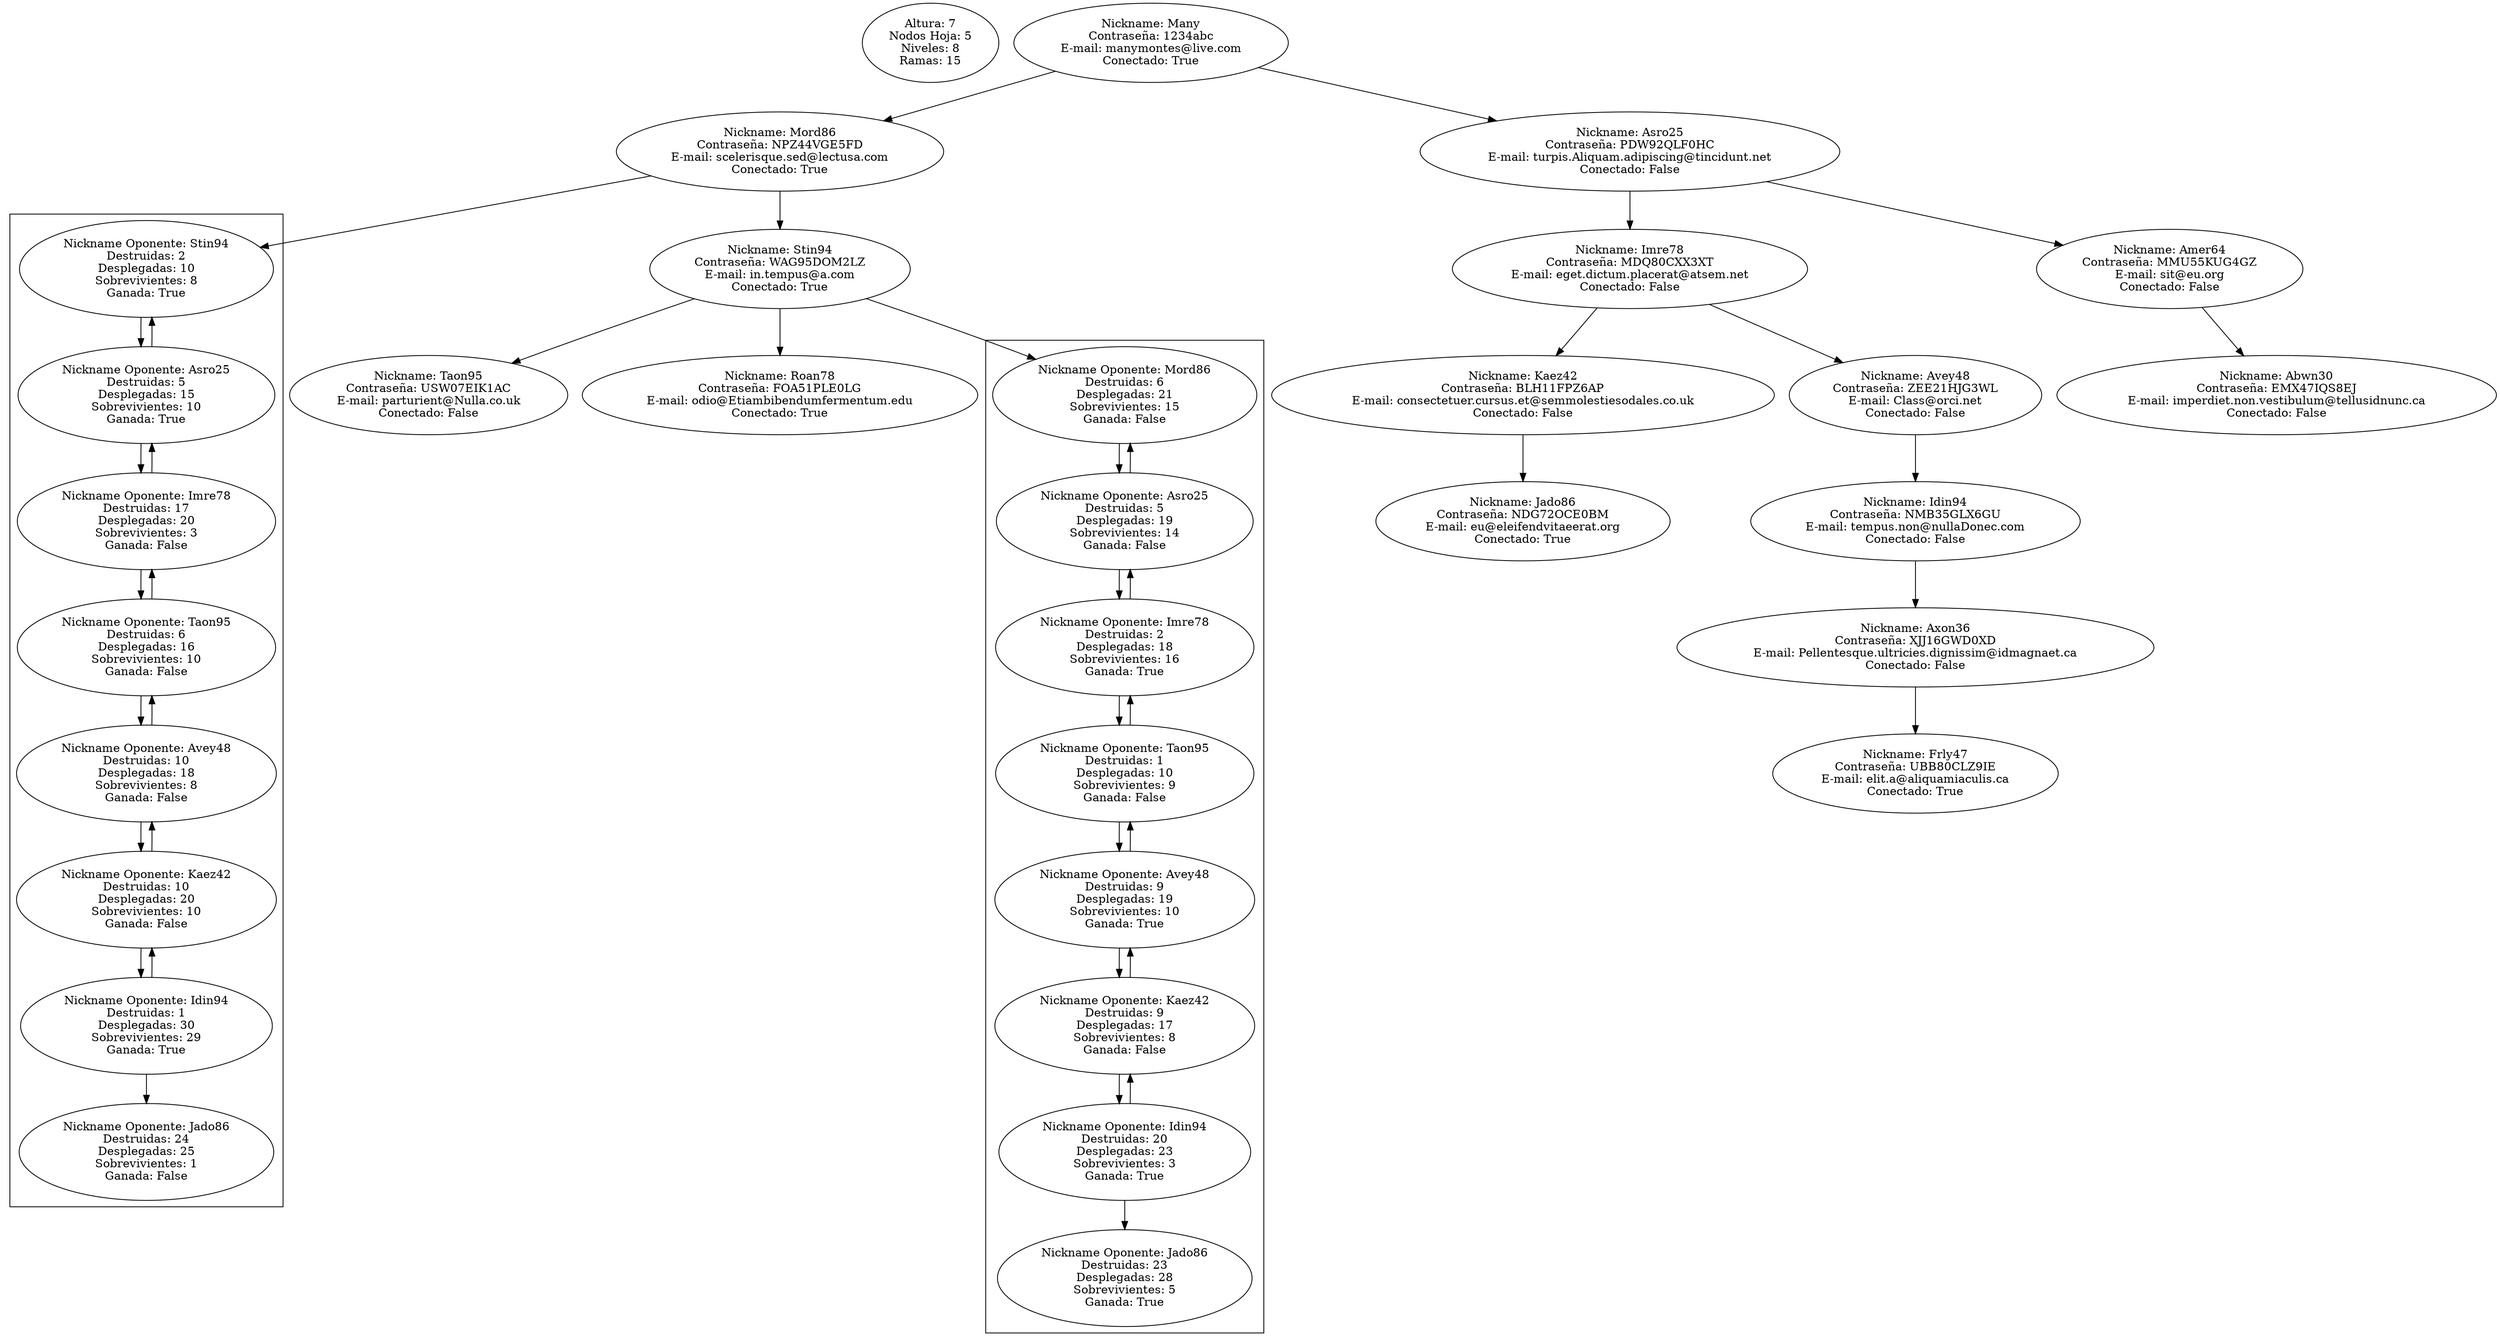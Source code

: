 digraph g{
"Altura: 7
Nodos Hoja: 5
Niveles: 8
Ramas: 15";
	"Nickname: Many
Contraseña: 1234abc
E-mail: manymontes@live.com
Conectado: True" -> "Nickname: Mord86
Contraseña: NPZ44VGE5FD
E-mail: scelerisque.sed@lectusa.com
Conectado: True";
	"Nickname: Many
Contraseña: 1234abc
E-mail: manymontes@live.com
Conectado: True" -> "Nickname: Asro25
Contraseña: PDW92QLF0HC
E-mail: turpis.Aliquam.adipiscing@tincidunt.net
Conectado: False";
	"Nickname: Mord86
Contraseña: NPZ44VGE5FD
E-mail: scelerisque.sed@lectusa.com
Conectado: True" -> "Nickname: Stin94
Contraseña: WAG95DOM2LZ
E-mail: in.tempus@a.com
Conectado: True";
	"Nickname: Mord86
Contraseña: NPZ44VGE5FD
E-mail: scelerisque.sed@lectusa.com
Conectado: True" -> "Nickname Oponente: Stin94
Destruidas: 2
Desplegadas: 10
Sobrevivientes: 8
Ganada: True";
	 subgraph cluster512{
				"Nickname Oponente: Stin94
Destruidas: 2
Desplegadas: 10
Sobrevivientes: 8
Ganada: True" -> "Nickname Oponente: Asro25
Destruidas: 5
Desplegadas: 15
Sobrevivientes: 10
Ganada: True";
		"Nickname Oponente: Asro25
Destruidas: 5
Desplegadas: 15
Sobrevivientes: 10
Ganada: True" -> "Nickname Oponente: Stin94
Destruidas: 2
Desplegadas: 10
Sobrevivientes: 8
Ganada: True";
		"Nickname Oponente: Asro25
Destruidas: 5
Desplegadas: 15
Sobrevivientes: 10
Ganada: True" -> "Nickname Oponente: Imre78
Destruidas: 17
Desplegadas: 20
Sobrevivientes: 3
Ganada: False";
		"Nickname Oponente: Imre78
Destruidas: 17
Desplegadas: 20
Sobrevivientes: 3
Ganada: False" -> "Nickname Oponente: Asro25
Destruidas: 5
Desplegadas: 15
Sobrevivientes: 10
Ganada: True";
		"Nickname Oponente: Imre78
Destruidas: 17
Desplegadas: 20
Sobrevivientes: 3
Ganada: False" -> "Nickname Oponente: Taon95
Destruidas: 6
Desplegadas: 16
Sobrevivientes: 10
Ganada: False";
		"Nickname Oponente: Taon95
Destruidas: 6
Desplegadas: 16
Sobrevivientes: 10
Ganada: False" -> "Nickname Oponente: Imre78
Destruidas: 17
Desplegadas: 20
Sobrevivientes: 3
Ganada: False";
		"Nickname Oponente: Taon95
Destruidas: 6
Desplegadas: 16
Sobrevivientes: 10
Ganada: False" -> "Nickname Oponente: Avey48
Destruidas: 10
Desplegadas: 18
Sobrevivientes: 8
Ganada: False";
		"Nickname Oponente: Avey48
Destruidas: 10
Desplegadas: 18
Sobrevivientes: 8
Ganada: False" -> "Nickname Oponente: Taon95
Destruidas: 6
Desplegadas: 16
Sobrevivientes: 10
Ganada: False";
		"Nickname Oponente: Avey48
Destruidas: 10
Desplegadas: 18
Sobrevivientes: 8
Ganada: False" -> "Nickname Oponente: Kaez42
Destruidas: 10
Desplegadas: 20
Sobrevivientes: 10
Ganada: False";
		"Nickname Oponente: Kaez42
Destruidas: 10
Desplegadas: 20
Sobrevivientes: 10
Ganada: False" -> "Nickname Oponente: Avey48
Destruidas: 10
Desplegadas: 18
Sobrevivientes: 8
Ganada: False";
		"Nickname Oponente: Kaez42
Destruidas: 10
Desplegadas: 20
Sobrevivientes: 10
Ganada: False" -> "Nickname Oponente: Idin94
Destruidas: 1
Desplegadas: 30
Sobrevivientes: 29
Ganada: True";
		"Nickname Oponente: Idin94
Destruidas: 1
Desplegadas: 30
Sobrevivientes: 29
Ganada: True" -> "Nickname Oponente: Kaez42
Destruidas: 10
Desplegadas: 20
Sobrevivientes: 10
Ganada: False";
		"Nickname Oponente: Idin94
Destruidas: 1
Desplegadas: 30
Sobrevivientes: 29
Ganada: True" -> "Nickname Oponente: Jado86
Destruidas: 24
Desplegadas: 25
Sobrevivientes: 1
Ganada: False";
}
	"Nickname: Stin94
Contraseña: WAG95DOM2LZ
E-mail: in.tempus@a.com
Conectado: True" -> "Nickname: Taon95
Contraseña: USW07EIK1AC
E-mail: parturient@Nulla.co.uk
Conectado: False";
	"Nickname: Stin94
Contraseña: WAG95DOM2LZ
E-mail: in.tempus@a.com
Conectado: True" -> "Nickname: Roan78
Contraseña: FOA51PLE0LG
E-mail: odio@Etiambibendumfermentum.edu
Conectado: True";
	"Nickname: Stin94
Contraseña: WAG95DOM2LZ
E-mail: in.tempus@a.com
Conectado: True" -> "Nickname Oponente: Mord86
Destruidas: 6
Desplegadas: 21
Sobrevivientes: 15
Ganada: False";
	 subgraph cluster523{
				"Nickname Oponente: Mord86
Destruidas: 6
Desplegadas: 21
Sobrevivientes: 15
Ganada: False" -> "Nickname Oponente: Asro25
Destruidas: 5
Desplegadas: 19
Sobrevivientes: 14
Ganada: False";
		"Nickname Oponente: Asro25
Destruidas: 5
Desplegadas: 19
Sobrevivientes: 14
Ganada: False" -> "Nickname Oponente: Mord86
Destruidas: 6
Desplegadas: 21
Sobrevivientes: 15
Ganada: False";
		"Nickname Oponente: Asro25
Destruidas: 5
Desplegadas: 19
Sobrevivientes: 14
Ganada: False" -> "Nickname Oponente: Imre78
Destruidas: 2
Desplegadas: 18
Sobrevivientes: 16
Ganada: True";
		"Nickname Oponente: Imre78
Destruidas: 2
Desplegadas: 18
Sobrevivientes: 16
Ganada: True" -> "Nickname Oponente: Asro25
Destruidas: 5
Desplegadas: 19
Sobrevivientes: 14
Ganada: False";
		"Nickname Oponente: Imre78
Destruidas: 2
Desplegadas: 18
Sobrevivientes: 16
Ganada: True" -> "Nickname Oponente: Taon95
Destruidas: 1
Desplegadas: 10
Sobrevivientes: 9
Ganada: False";
		"Nickname Oponente: Taon95
Destruidas: 1
Desplegadas: 10
Sobrevivientes: 9
Ganada: False" -> "Nickname Oponente: Imre78
Destruidas: 2
Desplegadas: 18
Sobrevivientes: 16
Ganada: True";
		"Nickname Oponente: Taon95
Destruidas: 1
Desplegadas: 10
Sobrevivientes: 9
Ganada: False" -> "Nickname Oponente: Avey48
Destruidas: 9
Desplegadas: 19
Sobrevivientes: 10
Ganada: True";
		"Nickname Oponente: Avey48
Destruidas: 9
Desplegadas: 19
Sobrevivientes: 10
Ganada: True" -> "Nickname Oponente: Taon95
Destruidas: 1
Desplegadas: 10
Sobrevivientes: 9
Ganada: False";
		"Nickname Oponente: Avey48
Destruidas: 9
Desplegadas: 19
Sobrevivientes: 10
Ganada: True" -> "Nickname Oponente: Kaez42
Destruidas: 9
Desplegadas: 17
Sobrevivientes: 8
Ganada: False";
		"Nickname Oponente: Kaez42
Destruidas: 9
Desplegadas: 17
Sobrevivientes: 8
Ganada: False" -> "Nickname Oponente: Avey48
Destruidas: 9
Desplegadas: 19
Sobrevivientes: 10
Ganada: True";
		"Nickname Oponente: Kaez42
Destruidas: 9
Desplegadas: 17
Sobrevivientes: 8
Ganada: False" -> "Nickname Oponente: Idin94
Destruidas: 20
Desplegadas: 23
Sobrevivientes: 3
Ganada: True";
		"Nickname Oponente: Idin94
Destruidas: 20
Desplegadas: 23
Sobrevivientes: 3
Ganada: True" -> "Nickname Oponente: Kaez42
Destruidas: 9
Desplegadas: 17
Sobrevivientes: 8
Ganada: False";
		"Nickname Oponente: Idin94
Destruidas: 20
Desplegadas: 23
Sobrevivientes: 3
Ganada: True" -> "Nickname Oponente: Jado86
Destruidas: 23
Desplegadas: 28
Sobrevivientes: 5
Ganada: True";
}
	"Nickname: Asro25
Contraseña: PDW92QLF0HC
E-mail: turpis.Aliquam.adipiscing@tincidunt.net
Conectado: False" -> "Nickname: Imre78
Contraseña: MDQ80CXX3XT
E-mail: eget.dictum.placerat@atsem.net
Conectado: False";
	"Nickname: Asro25
Contraseña: PDW92QLF0HC
E-mail: turpis.Aliquam.adipiscing@tincidunt.net
Conectado: False" -> "Nickname: Amer64
Contraseña: MMU55KUG4GZ
E-mail: sit@eu.org
Conectado: False";
	"Nickname: Imre78
Contraseña: MDQ80CXX3XT
E-mail: eget.dictum.placerat@atsem.net
Conectado: False" -> "Nickname: Kaez42
Contraseña: BLH11FPZ6AP
E-mail: consectetuer.cursus.et@semmolestiesodales.co.uk
Conectado: False";
	"Nickname: Imre78
Contraseña: MDQ80CXX3XT
E-mail: eget.dictum.placerat@atsem.net
Conectado: False" -> "Nickname: Avey48
Contraseña: ZEE21HJG3WL
E-mail: Class@orci.net
Conectado: False";
	"Nickname: Kaez42
Contraseña: BLH11FPZ6AP
E-mail: consectetuer.cursus.et@semmolestiesodales.co.uk
Conectado: False" -> "Nickname: Jado86
Contraseña: NDG72OCE0BM
E-mail: eu@eleifendvitaeerat.org
Conectado: True";
	"Nickname: Avey48
Contraseña: ZEE21HJG3WL
E-mail: Class@orci.net
Conectado: False" -> "Nickname: Idin94
Contraseña: NMB35GLX6GU
E-mail: tempus.non@nullaDonec.com
Conectado: False";
	"Nickname: Idin94
Contraseña: NMB35GLX6GU
E-mail: tempus.non@nullaDonec.com
Conectado: False" -> "Nickname: Axon36
Contraseña: XJJ16GWD0XD
E-mail: Pellentesque.ultricies.dignissim@idmagnaet.ca
Conectado: False";
	"Nickname: Axon36
Contraseña: XJJ16GWD0XD
E-mail: Pellentesque.ultricies.dignissim@idmagnaet.ca
Conectado: False" -> "Nickname: Frly47
Contraseña: UBB80CLZ9IE
E-mail: elit.a@aliquamiaculis.ca
Conectado: True";
	"Nickname: Amer64
Contraseña: MMU55KUG4GZ
E-mail: sit@eu.org
Conectado: False" -> "Nickname: Abwn30
Contraseña: EMX47IQS8EJ
E-mail: imperdiet.non.vestibulum@tellusidnunc.ca
Conectado: False";
}
